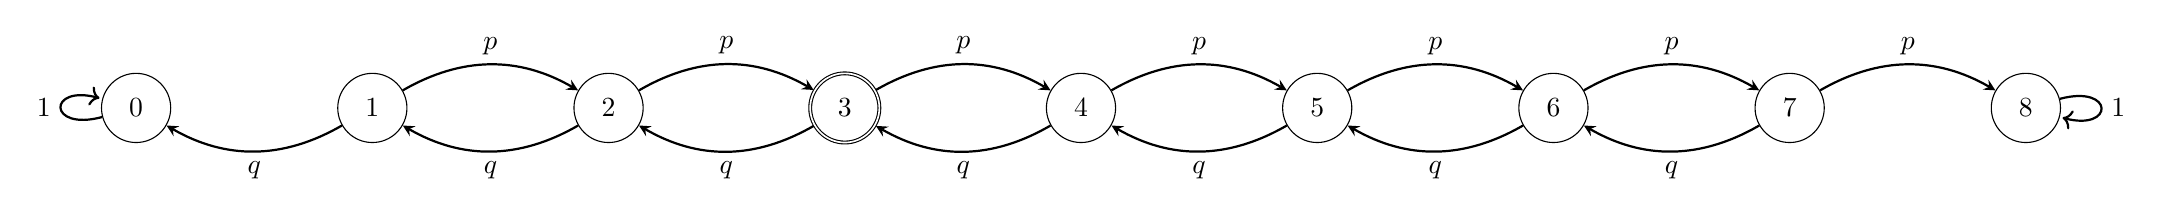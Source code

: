 \begin{tikzpicture}
	\begin{pgfonlayer}{nodelayer}	
		\node [state] (0) at (-12, 0) {0};
		\node [state] (1) at (-9, 0) {1};
		\node [state] (2) at (-6, 0) {2};
		\node [state, accepting] (3) at (-3, 0) {3};
		\node [state] (4) at (0, 0) {4};
		\node [state] (5) at (3, 0) {5};
		\node [state] (6) at (6, 0) {6};
		\node [state] (7) at (9, 0) {7};
		\node [state] (8) at (12, 0) {8};
	\end{pgfonlayer}
	\begin{pgfonlayer}{edgelayer}
		\path [-stealth, thick]
			(1) edge[bend left] node[above] {$p$}   (2)
			(2) edge[bend left] node[above] {$p$}   (3)
			(3) edge[bend left] node[above] {$p$}   (4)
			(4) edge[bend left] node[above] {$p$}   (5)
			(5) edge[bend left] node[above] {$p$}   (6)
			(6) edge[bend left] node[above] {$p$}   (7)
			(7) edge[bend left] node[above] {$p$}   (8)
			(7) edge[bend left] node[below] {$q$}   (6)
			(6) edge[bend left] node[below] {$q$}   (5)
			(5) edge[bend left] node[below] {$q$}   (4)
			(4) edge[bend left] node[below] {$q$}   (3)
			(3) edge[bend left] node[below] {$q$}   (2)
			(2) edge[bend left] node[below] {$q$}   (1)
			(1) edge[bend left] node[below] {$q$}   (0)
			(0) edge[loop left]  node {1}()
			(8) edge[loop right]  node {1}();
	\end{pgfonlayer}
\end{tikzpicture}
